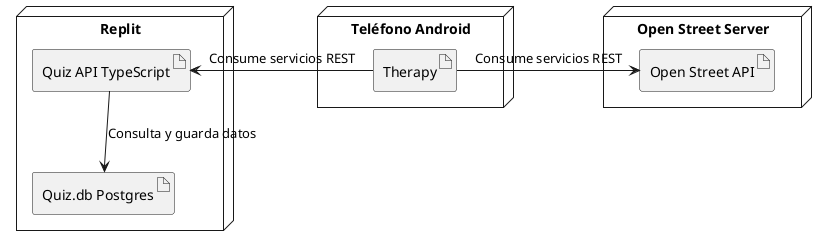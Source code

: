 @startuml DIAGRAMA DE DESPLIEGUE - VERSIÓN 01

node "Replit" {
    artifact "Quiz API TypeScript" as webApp
    artifact "Quiz.db Postgres" as db
}

node "Teléfono Android" {
    artifact "Therapy" as mobileApp
}

node "Open Street Server" {
    artifact "Open Street API" as maps
}

webApp -down-> db : "Consulta y guarda datos"
mobileApp -left-> webApp : "Consume servicios REST"
mobileApp -left-> maps : "Consume servicios REST"

@enduml
